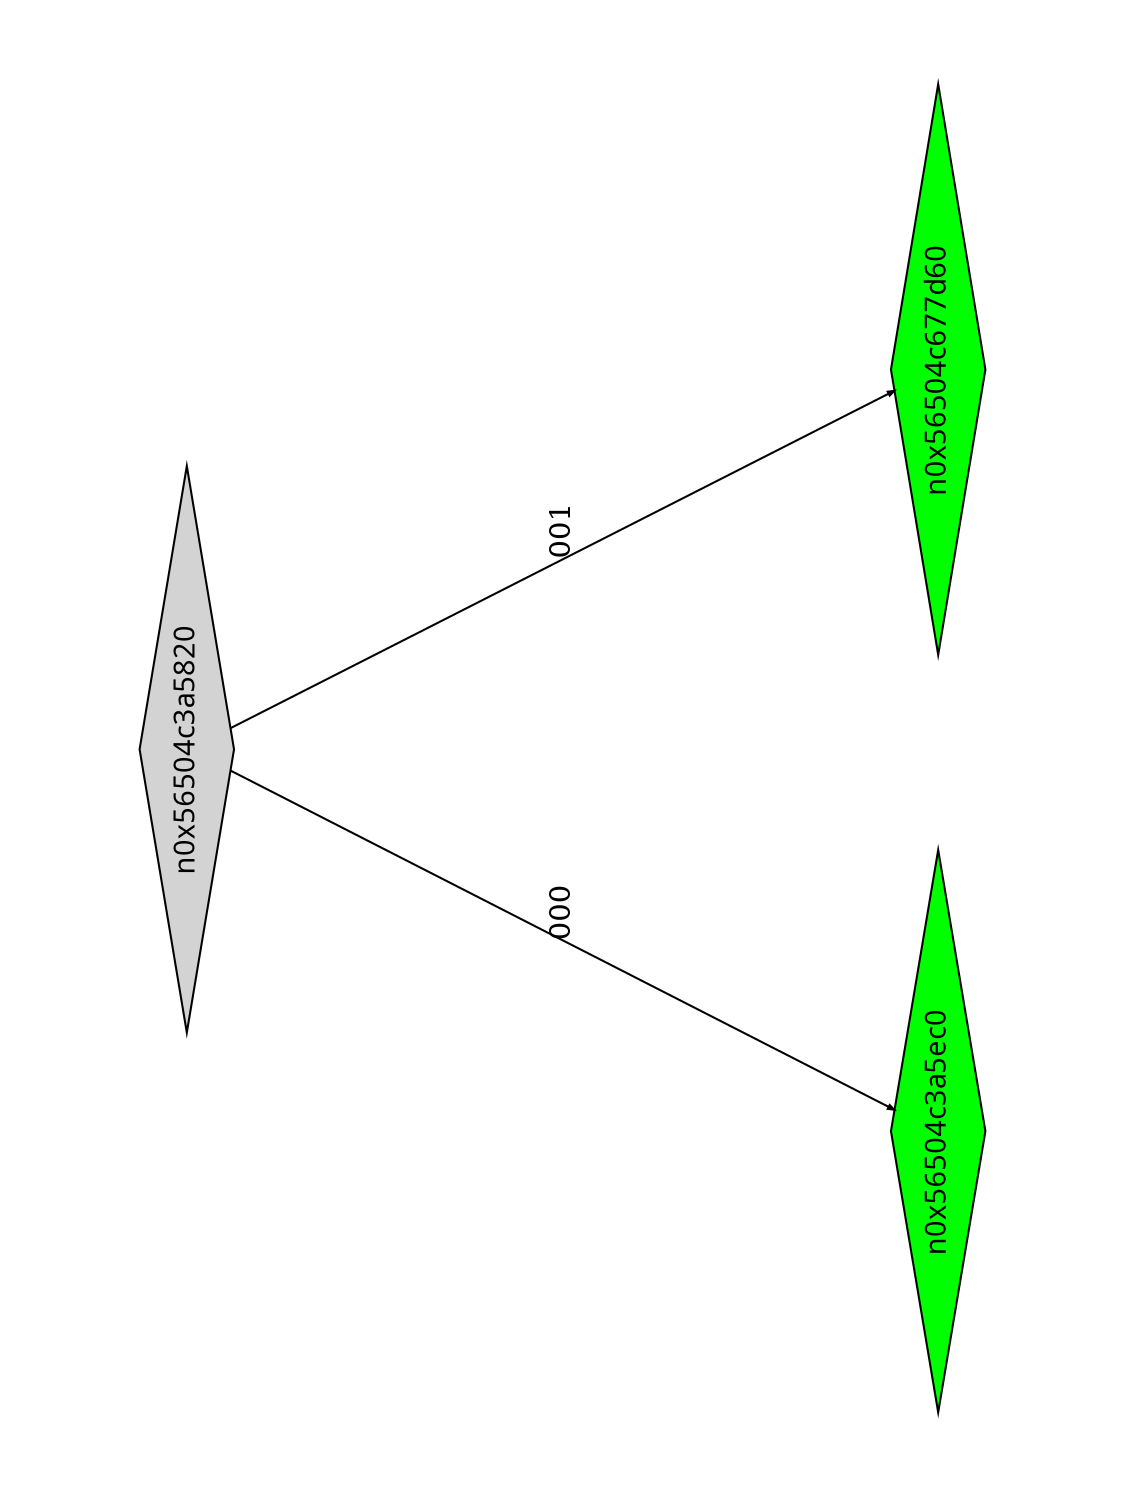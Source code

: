 digraph G {
	size="10,7.5";
	ratio=fill;
	rotate=90;
	center = "true";
	node [style="filled",width=.1,height=.1,fontname="Terminus"]
	edge [arrowsize=.3]
	n0x56504c3a5820 [shape=diamond];
	n0x56504c3a5820 -> n0x56504c3a5ec0 [label=000];
	n0x56504c3a5820 -> n0x56504c677d60 [label=001];
	n0x56504c677d60 [shape=diamond,fillcolor=green];
	n0x56504c3a5ec0 [shape=diamond,fillcolor=green];
}
